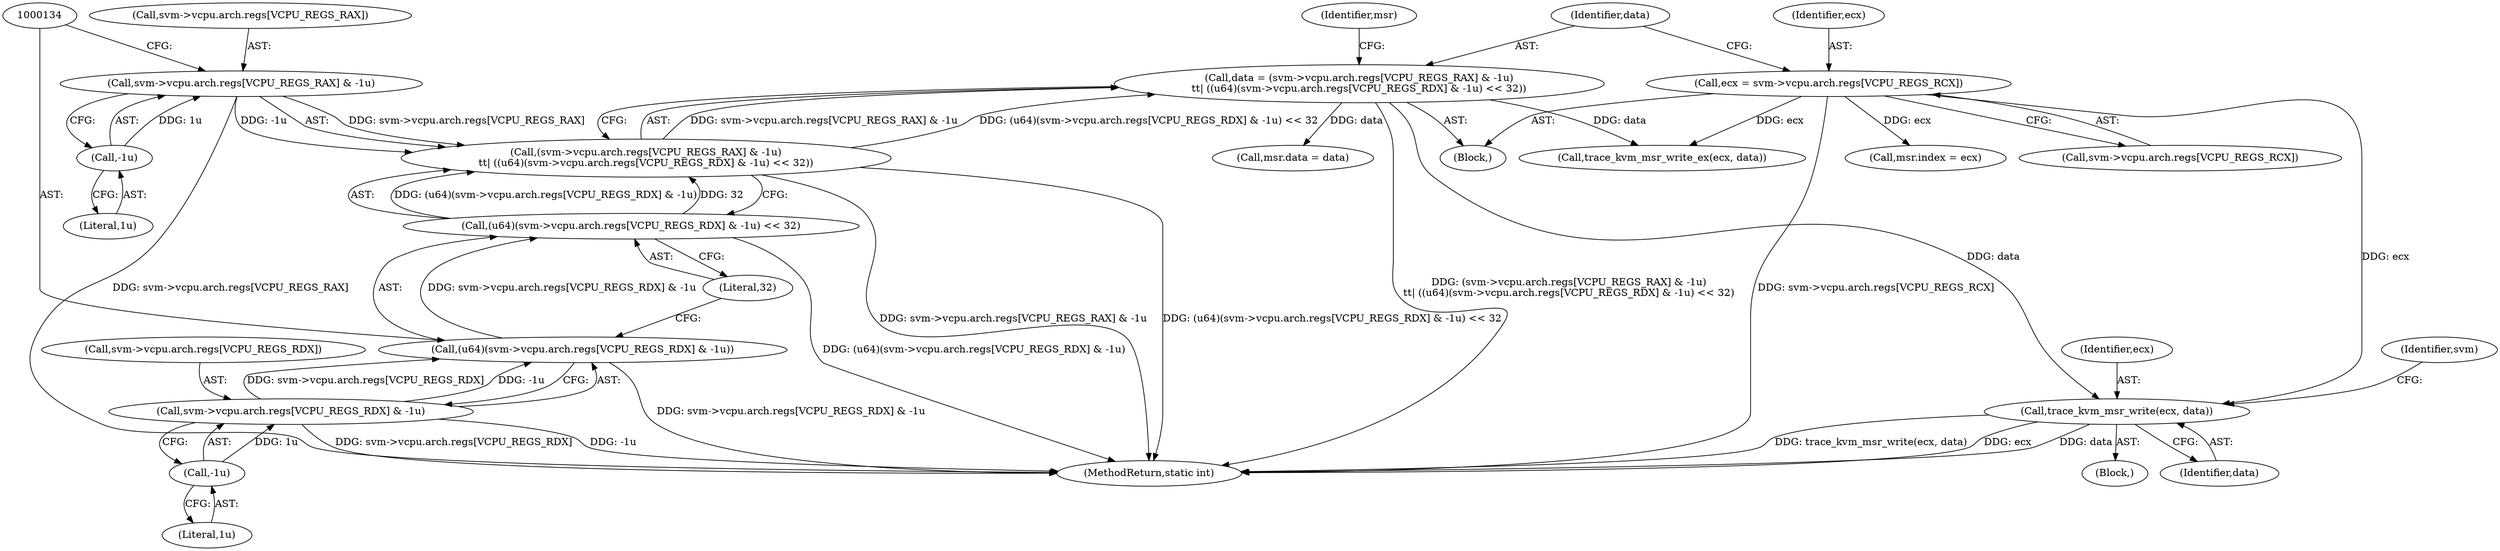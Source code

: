 digraph "0_linux_854e8bb1aa06c578c2c9145fa6bfe3680ef63b23@API" {
"1000194" [label="(Call,trace_kvm_msr_write(ecx, data))"];
"1000105" [label="(Call,ecx = svm->vcpu.arch.regs[VCPU_REGS_RCX])"];
"1000117" [label="(Call,data = (svm->vcpu.arch.regs[VCPU_REGS_RAX] & -1u)\n\t\t| ((u64)(svm->vcpu.arch.regs[VCPU_REGS_RDX] & -1u) << 32))"];
"1000119" [label="(Call,(svm->vcpu.arch.regs[VCPU_REGS_RAX] & -1u)\n\t\t| ((u64)(svm->vcpu.arch.regs[VCPU_REGS_RDX] & -1u) << 32))"];
"1000120" [label="(Call,svm->vcpu.arch.regs[VCPU_REGS_RAX] & -1u)"];
"1000130" [label="(Call,-1u)"];
"1000132" [label="(Call,(u64)(svm->vcpu.arch.regs[VCPU_REGS_RDX] & -1u) << 32)"];
"1000133" [label="(Call,(u64)(svm->vcpu.arch.regs[VCPU_REGS_RDX] & -1u))"];
"1000135" [label="(Call,svm->vcpu.arch.regs[VCPU_REGS_RDX] & -1u)"];
"1000145" [label="(Call,-1u)"];
"1000150" [label="(Identifier,msr)"];
"1000117" [label="(Call,data = (svm->vcpu.arch.regs[VCPU_REGS_RAX] & -1u)\n\t\t| ((u64)(svm->vcpu.arch.regs[VCPU_REGS_RDX] & -1u) << 32))"];
"1000118" [label="(Identifier,data)"];
"1000105" [label="(Call,ecx = svm->vcpu.arch.regs[VCPU_REGS_RCX])"];
"1000119" [label="(Call,(svm->vcpu.arch.regs[VCPU_REGS_RAX] & -1u)\n\t\t| ((u64)(svm->vcpu.arch.regs[VCPU_REGS_RDX] & -1u) << 32))"];
"1000136" [label="(Call,svm->vcpu.arch.regs[VCPU_REGS_RDX])"];
"1000133" [label="(Call,(u64)(svm->vcpu.arch.regs[VCPU_REGS_RDX] & -1u))"];
"1000121" [label="(Call,svm->vcpu.arch.regs[VCPU_REGS_RAX])"];
"1000183" [label="(Call,trace_kvm_msr_write_ex(ecx, data))"];
"1000194" [label="(Call,trace_kvm_msr_write(ecx, data))"];
"1000120" [label="(Call,svm->vcpu.arch.regs[VCPU_REGS_RAX] & -1u)"];
"1000153" [label="(Call,msr.index = ecx)"];
"1000131" [label="(Literal,1u)"];
"1000102" [label="(Block,)"];
"1000130" [label="(Call,-1u)"];
"1000135" [label="(Call,svm->vcpu.arch.regs[VCPU_REGS_RDX] & -1u)"];
"1000204" [label="(MethodReturn,static int)"];
"1000107" [label="(Call,svm->vcpu.arch.regs[VCPU_REGS_RCX])"];
"1000193" [label="(Block,)"];
"1000200" [label="(Identifier,svm)"];
"1000147" [label="(Literal,32)"];
"1000195" [label="(Identifier,ecx)"];
"1000145" [label="(Call,-1u)"];
"1000196" [label="(Identifier,data)"];
"1000106" [label="(Identifier,ecx)"];
"1000146" [label="(Literal,1u)"];
"1000148" [label="(Call,msr.data = data)"];
"1000132" [label="(Call,(u64)(svm->vcpu.arch.regs[VCPU_REGS_RDX] & -1u) << 32)"];
"1000194" -> "1000193"  [label="AST: "];
"1000194" -> "1000196"  [label="CFG: "];
"1000195" -> "1000194"  [label="AST: "];
"1000196" -> "1000194"  [label="AST: "];
"1000200" -> "1000194"  [label="CFG: "];
"1000194" -> "1000204"  [label="DDG: trace_kvm_msr_write(ecx, data)"];
"1000194" -> "1000204"  [label="DDG: ecx"];
"1000194" -> "1000204"  [label="DDG: data"];
"1000105" -> "1000194"  [label="DDG: ecx"];
"1000117" -> "1000194"  [label="DDG: data"];
"1000105" -> "1000102"  [label="AST: "];
"1000105" -> "1000107"  [label="CFG: "];
"1000106" -> "1000105"  [label="AST: "];
"1000107" -> "1000105"  [label="AST: "];
"1000118" -> "1000105"  [label="CFG: "];
"1000105" -> "1000204"  [label="DDG: svm->vcpu.arch.regs[VCPU_REGS_RCX]"];
"1000105" -> "1000153"  [label="DDG: ecx"];
"1000105" -> "1000183"  [label="DDG: ecx"];
"1000117" -> "1000102"  [label="AST: "];
"1000117" -> "1000119"  [label="CFG: "];
"1000118" -> "1000117"  [label="AST: "];
"1000119" -> "1000117"  [label="AST: "];
"1000150" -> "1000117"  [label="CFG: "];
"1000117" -> "1000204"  [label="DDG: (svm->vcpu.arch.regs[VCPU_REGS_RAX] & -1u)\n\t\t| ((u64)(svm->vcpu.arch.regs[VCPU_REGS_RDX] & -1u) << 32)"];
"1000119" -> "1000117"  [label="DDG: svm->vcpu.arch.regs[VCPU_REGS_RAX] & -1u"];
"1000119" -> "1000117"  [label="DDG: (u64)(svm->vcpu.arch.regs[VCPU_REGS_RDX] & -1u) << 32"];
"1000117" -> "1000148"  [label="DDG: data"];
"1000117" -> "1000183"  [label="DDG: data"];
"1000119" -> "1000132"  [label="CFG: "];
"1000120" -> "1000119"  [label="AST: "];
"1000132" -> "1000119"  [label="AST: "];
"1000119" -> "1000204"  [label="DDG: (u64)(svm->vcpu.arch.regs[VCPU_REGS_RDX] & -1u) << 32"];
"1000119" -> "1000204"  [label="DDG: svm->vcpu.arch.regs[VCPU_REGS_RAX] & -1u"];
"1000120" -> "1000119"  [label="DDG: svm->vcpu.arch.regs[VCPU_REGS_RAX]"];
"1000120" -> "1000119"  [label="DDG: -1u"];
"1000132" -> "1000119"  [label="DDG: (u64)(svm->vcpu.arch.regs[VCPU_REGS_RDX] & -1u)"];
"1000132" -> "1000119"  [label="DDG: 32"];
"1000120" -> "1000130"  [label="CFG: "];
"1000121" -> "1000120"  [label="AST: "];
"1000130" -> "1000120"  [label="AST: "];
"1000134" -> "1000120"  [label="CFG: "];
"1000120" -> "1000204"  [label="DDG: svm->vcpu.arch.regs[VCPU_REGS_RAX]"];
"1000130" -> "1000120"  [label="DDG: 1u"];
"1000130" -> "1000131"  [label="CFG: "];
"1000131" -> "1000130"  [label="AST: "];
"1000132" -> "1000147"  [label="CFG: "];
"1000133" -> "1000132"  [label="AST: "];
"1000147" -> "1000132"  [label="AST: "];
"1000132" -> "1000204"  [label="DDG: (u64)(svm->vcpu.arch.regs[VCPU_REGS_RDX] & -1u)"];
"1000133" -> "1000132"  [label="DDG: svm->vcpu.arch.regs[VCPU_REGS_RDX] & -1u"];
"1000133" -> "1000135"  [label="CFG: "];
"1000134" -> "1000133"  [label="AST: "];
"1000135" -> "1000133"  [label="AST: "];
"1000147" -> "1000133"  [label="CFG: "];
"1000133" -> "1000204"  [label="DDG: svm->vcpu.arch.regs[VCPU_REGS_RDX] & -1u"];
"1000135" -> "1000133"  [label="DDG: svm->vcpu.arch.regs[VCPU_REGS_RDX]"];
"1000135" -> "1000133"  [label="DDG: -1u"];
"1000135" -> "1000145"  [label="CFG: "];
"1000136" -> "1000135"  [label="AST: "];
"1000145" -> "1000135"  [label="AST: "];
"1000135" -> "1000204"  [label="DDG: svm->vcpu.arch.regs[VCPU_REGS_RDX]"];
"1000135" -> "1000204"  [label="DDG: -1u"];
"1000145" -> "1000135"  [label="DDG: 1u"];
"1000145" -> "1000146"  [label="CFG: "];
"1000146" -> "1000145"  [label="AST: "];
}

